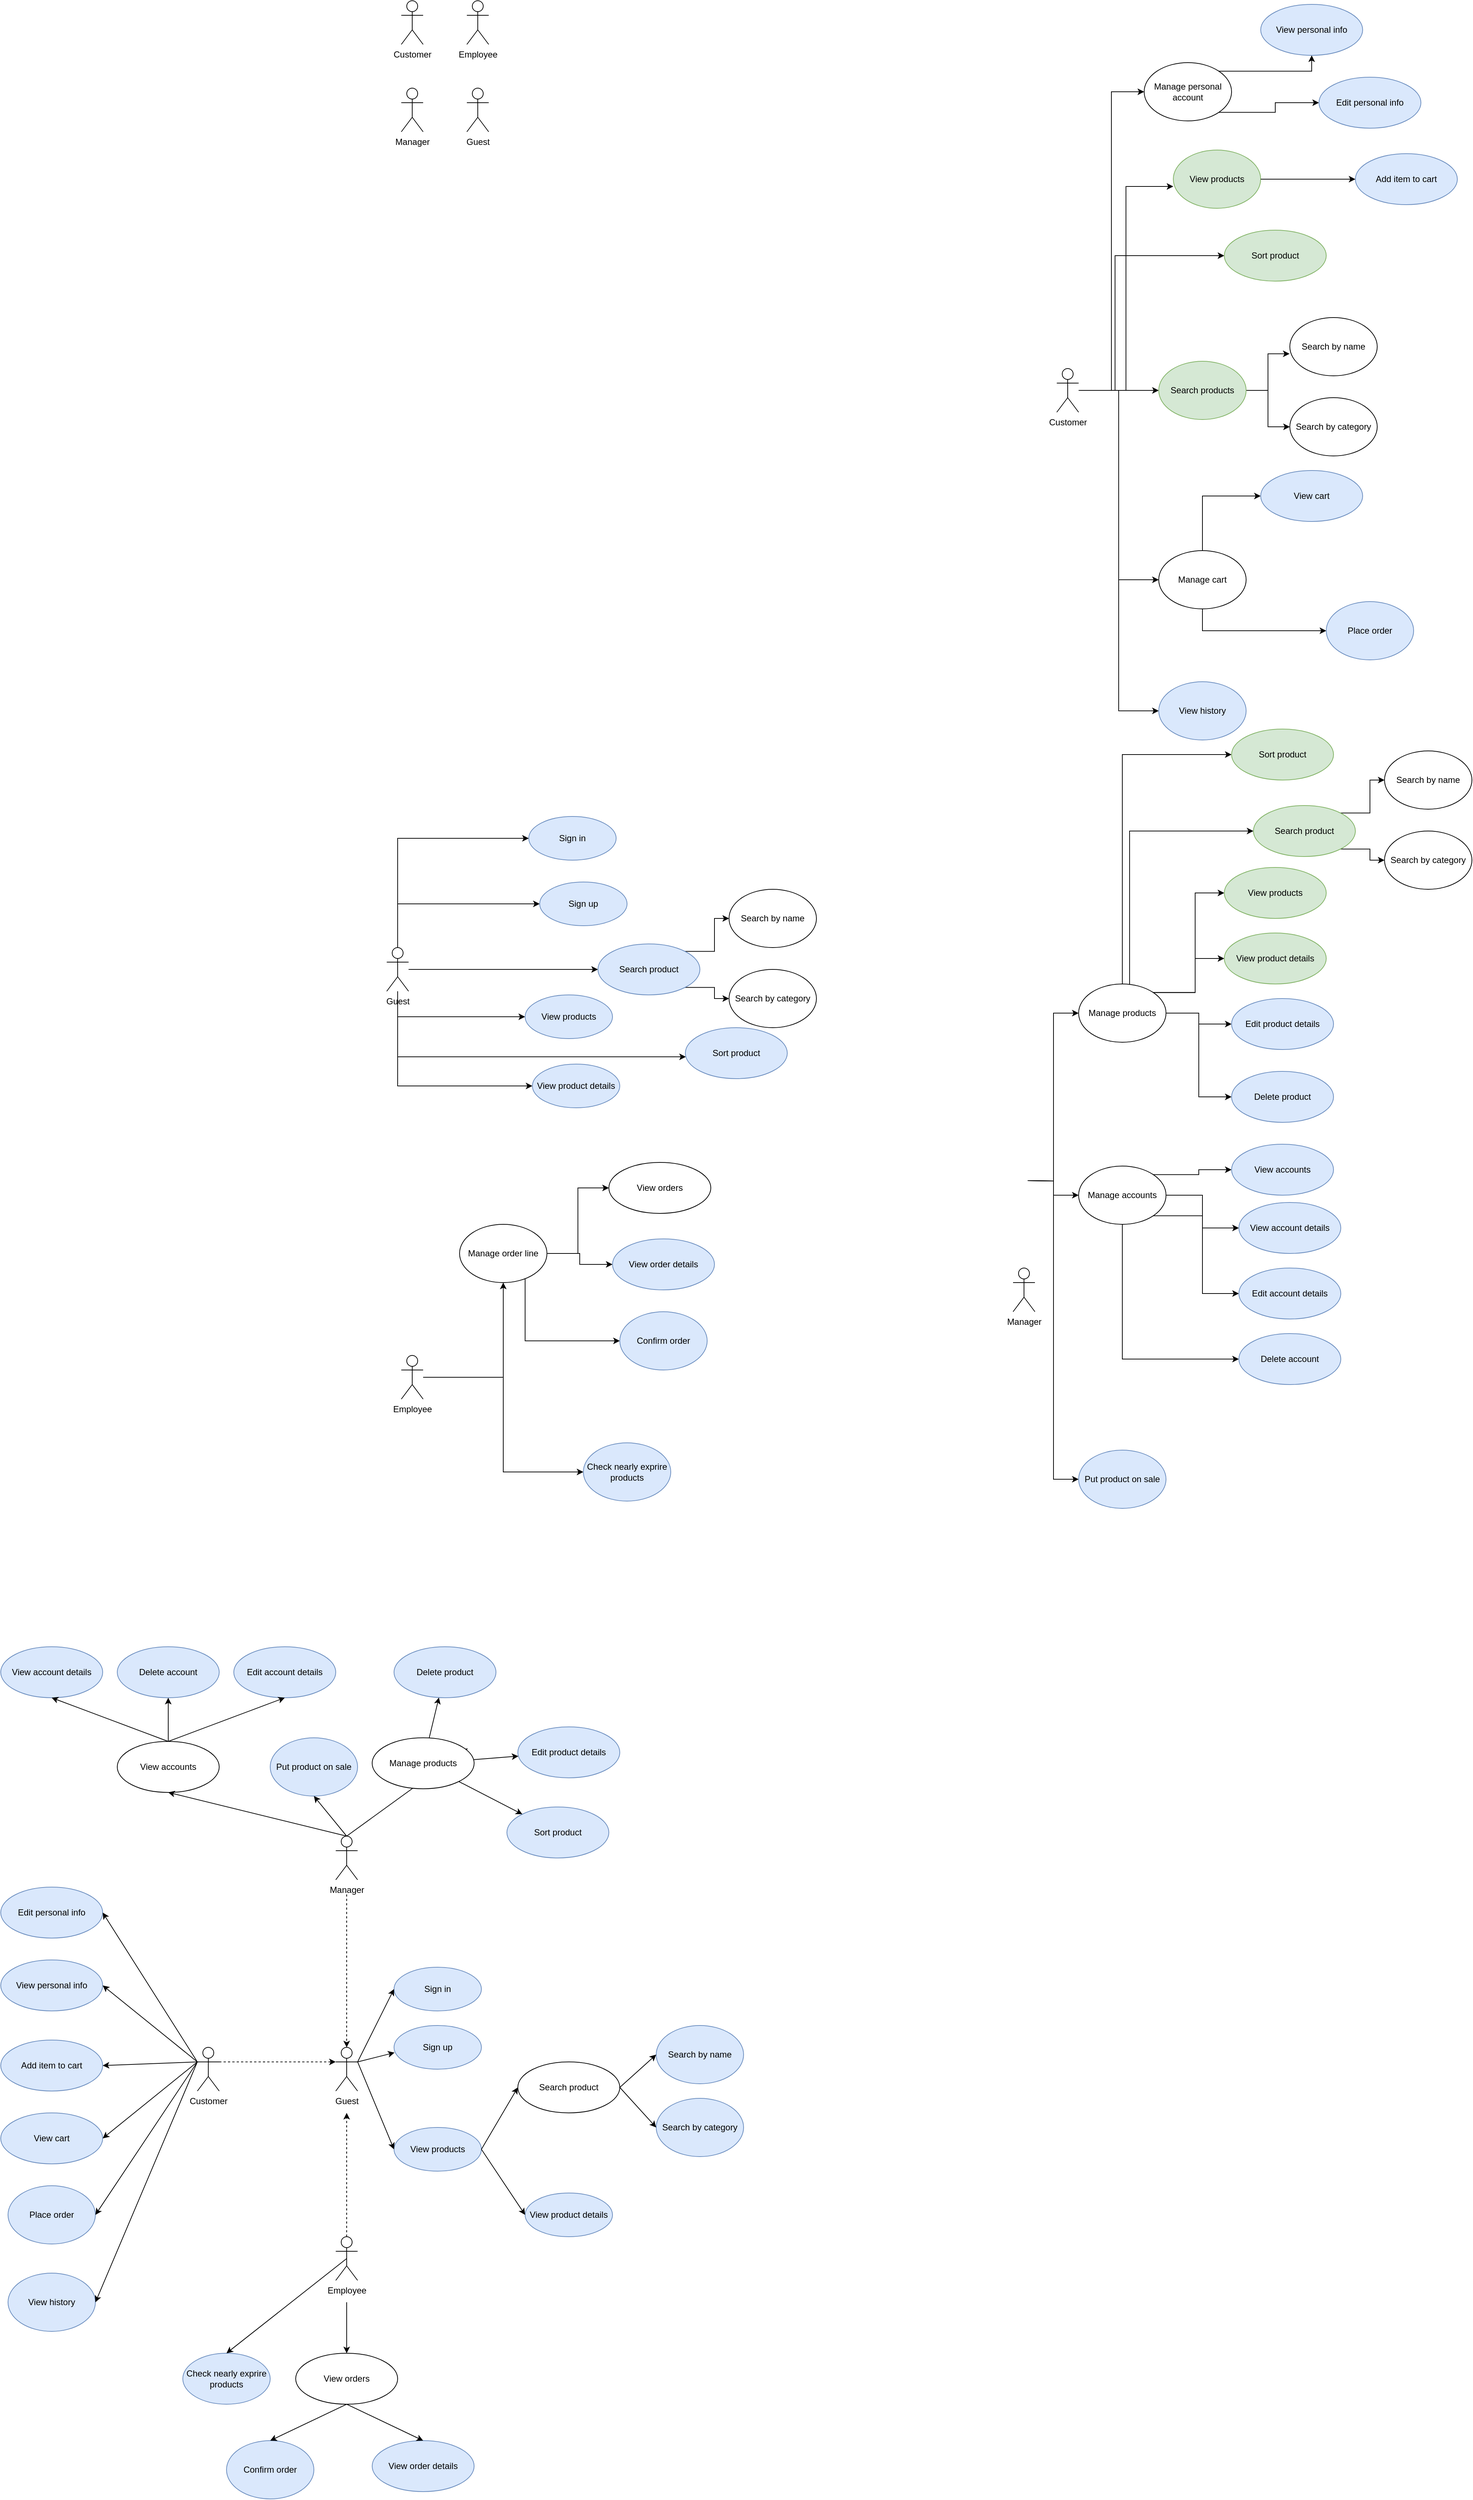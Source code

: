 <mxfile version="14.5.7" type="github">
  <diagram id="xpGsFGaNRFK6pU6DxcJn" name="Page-1">
    <mxGraphModel dx="2930" dy="1143" grid="1" gridSize="10" guides="1" tooltips="1" connect="1" arrows="1" fold="1" page="1" pageScale="1" pageWidth="850" pageHeight="1100" math="0" shadow="0">
      <root>
        <mxCell id="0" />
        <mxCell id="1" parent="0" />
        <mxCell id="mTXnw6Dvg3BRwb1QRPSY-1" value="Customer" style="shape=umlActor;verticalLabelPosition=bottom;verticalAlign=top;html=1;outlineConnect=0;" parent="1" vertex="1">
          <mxGeometry x="140" y="80" width="30" height="60" as="geometry" />
        </mxCell>
        <mxCell id="mTXnw6Dvg3BRwb1QRPSY-2" value="Employee" style="shape=umlActor;verticalLabelPosition=bottom;verticalAlign=top;html=1;outlineConnect=0;" parent="1" vertex="1">
          <mxGeometry x="230" y="80" width="30" height="60" as="geometry" />
        </mxCell>
        <mxCell id="mTXnw6Dvg3BRwb1QRPSY-41" style="edgeStyle=orthogonalEdgeStyle;rounded=0;orthogonalLoop=1;jettySize=auto;html=1;entryX=0;entryY=0.5;entryDx=0;entryDy=0;" parent="1" target="mTXnw6Dvg3BRwb1QRPSY-38" edge="1">
          <mxGeometry relative="1" as="geometry">
            <mxPoint x="1000.0" y="1700" as="sourcePoint" />
          </mxGeometry>
        </mxCell>
        <mxCell id="mTXnw6Dvg3BRwb1QRPSY-42" style="edgeStyle=orthogonalEdgeStyle;rounded=0;orthogonalLoop=1;jettySize=auto;html=1;entryX=0;entryY=0.5;entryDx=0;entryDy=0;" parent="1" target="mTXnw6Dvg3BRwb1QRPSY-39" edge="1">
          <mxGeometry relative="1" as="geometry">
            <mxPoint x="1000.0" y="1700" as="sourcePoint" />
          </mxGeometry>
        </mxCell>
        <mxCell id="mTXnw6Dvg3BRwb1QRPSY-43" style="edgeStyle=orthogonalEdgeStyle;rounded=0;orthogonalLoop=1;jettySize=auto;html=1;entryX=0;entryY=0.5;entryDx=0;entryDy=0;" parent="1" target="mTXnw6Dvg3BRwb1QRPSY-40" edge="1">
          <mxGeometry relative="1" as="geometry">
            <mxPoint x="1000.0" y="1700" as="sourcePoint" />
          </mxGeometry>
        </mxCell>
        <mxCell id="mTXnw6Dvg3BRwb1QRPSY-3" value="Manager" style="shape=umlActor;verticalLabelPosition=bottom;verticalAlign=top;html=1;outlineConnect=0;" parent="1" vertex="1">
          <mxGeometry x="980" y="1820" width="30" height="60" as="geometry" />
        </mxCell>
        <mxCell id="mTXnw6Dvg3BRwb1QRPSY-19" style="edgeStyle=orthogonalEdgeStyle;rounded=0;orthogonalLoop=1;jettySize=auto;html=1;entryX=0;entryY=0.5;entryDx=0;entryDy=0;" parent="1" source="mTXnw6Dvg3BRwb1QRPSY-5" target="mTXnw6Dvg3BRwb1QRPSY-6" edge="1">
          <mxGeometry relative="1" as="geometry" />
        </mxCell>
        <mxCell id="mTXnw6Dvg3BRwb1QRPSY-20" style="edgeStyle=orthogonalEdgeStyle;rounded=0;orthogonalLoop=1;jettySize=auto;html=1;entryX=0;entryY=0.625;entryDx=0;entryDy=0;entryPerimeter=0;" parent="1" source="mTXnw6Dvg3BRwb1QRPSY-5" target="mTXnw6Dvg3BRwb1QRPSY-7" edge="1">
          <mxGeometry relative="1" as="geometry" />
        </mxCell>
        <mxCell id="mTXnw6Dvg3BRwb1QRPSY-21" style="edgeStyle=orthogonalEdgeStyle;rounded=0;orthogonalLoop=1;jettySize=auto;html=1;entryX=0;entryY=0.5;entryDx=0;entryDy=0;" parent="1" source="mTXnw6Dvg3BRwb1QRPSY-5" target="mTXnw6Dvg3BRwb1QRPSY-8" edge="1">
          <mxGeometry relative="1" as="geometry" />
        </mxCell>
        <mxCell id="mTXnw6Dvg3BRwb1QRPSY-23" style="edgeStyle=orthogonalEdgeStyle;rounded=0;orthogonalLoop=1;jettySize=auto;html=1;entryX=0;entryY=0.5;entryDx=0;entryDy=0;" parent="1" source="mTXnw6Dvg3BRwb1QRPSY-5" target="mTXnw6Dvg3BRwb1QRPSY-18" edge="1">
          <mxGeometry relative="1" as="geometry" />
        </mxCell>
        <mxCell id="mTXnw6Dvg3BRwb1QRPSY-24" style="edgeStyle=orthogonalEdgeStyle;rounded=0;orthogonalLoop=1;jettySize=auto;html=1;entryX=0;entryY=0.5;entryDx=0;entryDy=0;" parent="1" source="mTXnw6Dvg3BRwb1QRPSY-5" target="mTXnw6Dvg3BRwb1QRPSY-16" edge="1">
          <mxGeometry relative="1" as="geometry" />
        </mxCell>
        <mxCell id="DF3n3-SqJ0F8E1Z_hl7M-28" style="edgeStyle=orthogonalEdgeStyle;rounded=0;orthogonalLoop=1;jettySize=auto;html=1;entryX=0;entryY=0.5;entryDx=0;entryDy=0;" parent="1" source="mTXnw6Dvg3BRwb1QRPSY-5" target="DF3n3-SqJ0F8E1Z_hl7M-27" edge="1">
          <mxGeometry relative="1" as="geometry">
            <Array as="points">
              <mxPoint x="1120" y="615" />
              <mxPoint x="1120" y="430" />
            </Array>
          </mxGeometry>
        </mxCell>
        <mxCell id="mTXnw6Dvg3BRwb1QRPSY-5" value="Customer" style="shape=umlActor;verticalLabelPosition=bottom;verticalAlign=top;html=1;outlineConnect=0;" parent="1" vertex="1">
          <mxGeometry x="1040" y="585" width="30" height="60" as="geometry" />
        </mxCell>
        <mxCell id="DF3n3-SqJ0F8E1Z_hl7M-21" style="edgeStyle=orthogonalEdgeStyle;rounded=0;orthogonalLoop=1;jettySize=auto;html=1;exitX=1;exitY=0;exitDx=0;exitDy=0;" parent="1" source="mTXnw6Dvg3BRwb1QRPSY-6" target="DF3n3-SqJ0F8E1Z_hl7M-19" edge="1">
          <mxGeometry relative="1" as="geometry" />
        </mxCell>
        <mxCell id="DF3n3-SqJ0F8E1Z_hl7M-22" style="edgeStyle=orthogonalEdgeStyle;rounded=0;orthogonalLoop=1;jettySize=auto;html=1;exitX=1;exitY=1;exitDx=0;exitDy=0;" parent="1" source="mTXnw6Dvg3BRwb1QRPSY-6" target="DF3n3-SqJ0F8E1Z_hl7M-20" edge="1">
          <mxGeometry relative="1" as="geometry" />
        </mxCell>
        <mxCell id="mTXnw6Dvg3BRwb1QRPSY-6" value="Manage personal account" style="ellipse;whiteSpace=wrap;html=1;" parent="1" vertex="1">
          <mxGeometry x="1160" y="165" width="120" height="80" as="geometry" />
        </mxCell>
        <mxCell id="mTXnw6Dvg3BRwb1QRPSY-7" value="View products" style="ellipse;whiteSpace=wrap;html=1;fillColor=#d5e8d4;strokeColor=#82b366;" parent="1" vertex="1">
          <mxGeometry x="1200" y="285" width="120" height="80" as="geometry" />
        </mxCell>
        <mxCell id="mTXnw6Dvg3BRwb1QRPSY-13" style="edgeStyle=orthogonalEdgeStyle;rounded=0;orthogonalLoop=1;jettySize=auto;html=1;entryX=-0.003;entryY=0.622;entryDx=0;entryDy=0;entryPerimeter=0;" parent="1" source="mTXnw6Dvg3BRwb1QRPSY-8" target="mTXnw6Dvg3BRwb1QRPSY-9" edge="1">
          <mxGeometry relative="1" as="geometry" />
        </mxCell>
        <mxCell id="mTXnw6Dvg3BRwb1QRPSY-14" style="edgeStyle=orthogonalEdgeStyle;rounded=0;orthogonalLoop=1;jettySize=auto;html=1;" parent="1" source="mTXnw6Dvg3BRwb1QRPSY-8" target="mTXnw6Dvg3BRwb1QRPSY-11" edge="1">
          <mxGeometry relative="1" as="geometry" />
        </mxCell>
        <mxCell id="mTXnw6Dvg3BRwb1QRPSY-8" value="Search products" style="ellipse;whiteSpace=wrap;html=1;fillColor=#d5e8d4;strokeColor=#82b366;" parent="1" vertex="1">
          <mxGeometry x="1180" y="575" width="120" height="80" as="geometry" />
        </mxCell>
        <mxCell id="mTXnw6Dvg3BRwb1QRPSY-9" value="Search by name" style="ellipse;whiteSpace=wrap;html=1;" parent="1" vertex="1">
          <mxGeometry x="1360" y="515" width="120" height="80" as="geometry" />
        </mxCell>
        <mxCell id="mTXnw6Dvg3BRwb1QRPSY-11" value="Search by category" style="ellipse;whiteSpace=wrap;html=1;" parent="1" vertex="1">
          <mxGeometry x="1360" y="625" width="120" height="80" as="geometry" />
        </mxCell>
        <mxCell id="mTXnw6Dvg3BRwb1QRPSY-15" value="Place order" style="ellipse;whiteSpace=wrap;html=1;fillColor=#dae8fc;strokeColor=#6c8ebf;" parent="1" vertex="1">
          <mxGeometry x="1410" y="905" width="120" height="80" as="geometry" />
        </mxCell>
        <mxCell id="mTXnw6Dvg3BRwb1QRPSY-17" style="edgeStyle=orthogonalEdgeStyle;rounded=0;orthogonalLoop=1;jettySize=auto;html=1;" parent="1" source="mTXnw6Dvg3BRwb1QRPSY-16" target="mTXnw6Dvg3BRwb1QRPSY-15" edge="1">
          <mxGeometry relative="1" as="geometry">
            <Array as="points">
              <mxPoint x="1240" y="945" />
            </Array>
          </mxGeometry>
        </mxCell>
        <mxCell id="DF3n3-SqJ0F8E1Z_hl7M-24" style="edgeStyle=orthogonalEdgeStyle;rounded=0;orthogonalLoop=1;jettySize=auto;html=1;" parent="1" source="mTXnw6Dvg3BRwb1QRPSY-16" target="DF3n3-SqJ0F8E1Z_hl7M-23" edge="1">
          <mxGeometry relative="1" as="geometry">
            <Array as="points">
              <mxPoint x="1240" y="760" />
            </Array>
          </mxGeometry>
        </mxCell>
        <mxCell id="mTXnw6Dvg3BRwb1QRPSY-16" value="Manage cart" style="ellipse;whiteSpace=wrap;html=1;" parent="1" vertex="1">
          <mxGeometry x="1180" y="835" width="120" height="80" as="geometry" />
        </mxCell>
        <mxCell id="mTXnw6Dvg3BRwb1QRPSY-18" value="View history" style="ellipse;whiteSpace=wrap;html=1;fillColor=#dae8fc;strokeColor=#6c8ebf;" parent="1" vertex="1">
          <mxGeometry x="1180" y="1015" width="120" height="80" as="geometry" />
        </mxCell>
        <mxCell id="mTXnw6Dvg3BRwb1QRPSY-34" style="edgeStyle=orthogonalEdgeStyle;rounded=0;orthogonalLoop=1;jettySize=auto;html=1;" parent="1" source="mTXnw6Dvg3BRwb1QRPSY-27" target="mTXnw6Dvg3BRwb1QRPSY-29" edge="1">
          <mxGeometry relative="1" as="geometry" />
        </mxCell>
        <mxCell id="mTXnw6Dvg3BRwb1QRPSY-35" style="edgeStyle=orthogonalEdgeStyle;rounded=0;orthogonalLoop=1;jettySize=auto;html=1;entryX=0;entryY=0.5;entryDx=0;entryDy=0;" parent="1" source="mTXnw6Dvg3BRwb1QRPSY-27" target="mTXnw6Dvg3BRwb1QRPSY-32" edge="1">
          <mxGeometry relative="1" as="geometry" />
        </mxCell>
        <mxCell id="mTXnw6Dvg3BRwb1QRPSY-27" value="Employee" style="shape=umlActor;verticalLabelPosition=bottom;verticalAlign=top;html=1;outlineConnect=0;" parent="1" vertex="1">
          <mxGeometry x="140" y="1940" width="30" height="60" as="geometry" />
        </mxCell>
        <mxCell id="mTXnw6Dvg3BRwb1QRPSY-31" value="" style="edgeStyle=orthogonalEdgeStyle;rounded=0;orthogonalLoop=1;jettySize=auto;html=1;" parent="1" source="mTXnw6Dvg3BRwb1QRPSY-29" target="mTXnw6Dvg3BRwb1QRPSY-30" edge="1">
          <mxGeometry relative="1" as="geometry">
            <Array as="points">
              <mxPoint x="310" y="1920" />
            </Array>
          </mxGeometry>
        </mxCell>
        <mxCell id="DF3n3-SqJ0F8E1Z_hl7M-31" style="edgeStyle=orthogonalEdgeStyle;rounded=0;orthogonalLoop=1;jettySize=auto;html=1;" parent="1" source="mTXnw6Dvg3BRwb1QRPSY-29" target="DF3n3-SqJ0F8E1Z_hl7M-30" edge="1">
          <mxGeometry relative="1" as="geometry" />
        </mxCell>
        <mxCell id="DF3n3-SqJ0F8E1Z_hl7M-32" style="edgeStyle=orthogonalEdgeStyle;rounded=0;orthogonalLoop=1;jettySize=auto;html=1;entryX=0;entryY=0.5;entryDx=0;entryDy=0;" parent="1" source="mTXnw6Dvg3BRwb1QRPSY-29" target="DF3n3-SqJ0F8E1Z_hl7M-29" edge="1">
          <mxGeometry relative="1" as="geometry" />
        </mxCell>
        <mxCell id="mTXnw6Dvg3BRwb1QRPSY-29" value="Manage order line" style="ellipse;whiteSpace=wrap;html=1;" parent="1" vertex="1">
          <mxGeometry x="220" y="1760" width="120" height="80" as="geometry" />
        </mxCell>
        <mxCell id="mTXnw6Dvg3BRwb1QRPSY-30" value="Confirm order" style="ellipse;whiteSpace=wrap;html=1;fillColor=#dae8fc;strokeColor=#6c8ebf;" parent="1" vertex="1">
          <mxGeometry x="440" y="1880" width="120" height="80" as="geometry" />
        </mxCell>
        <mxCell id="mTXnw6Dvg3BRwb1QRPSY-32" value="Check nearly exprire products" style="ellipse;whiteSpace=wrap;html=1;fillColor=#dae8fc;strokeColor=#6c8ebf;" parent="1" vertex="1">
          <mxGeometry x="390" y="2060" width="120" height="80" as="geometry" />
        </mxCell>
        <mxCell id="mTXnw6Dvg3BRwb1QRPSY-36" value="Manager" style="shape=umlActor;verticalLabelPosition=bottom;verticalAlign=top;html=1;outlineConnect=0;" parent="1" vertex="1">
          <mxGeometry x="140" y="200" width="30" height="60" as="geometry" />
        </mxCell>
        <mxCell id="DF3n3-SqJ0F8E1Z_hl7M-37" style="edgeStyle=orthogonalEdgeStyle;rounded=0;orthogonalLoop=1;jettySize=auto;html=1;exitX=1;exitY=0;exitDx=0;exitDy=0;entryX=0;entryY=0.5;entryDx=0;entryDy=0;" parent="1" source="mTXnw6Dvg3BRwb1QRPSY-38" target="DF3n3-SqJ0F8E1Z_hl7M-33" edge="1">
          <mxGeometry relative="1" as="geometry" />
        </mxCell>
        <mxCell id="DF3n3-SqJ0F8E1Z_hl7M-38" style="edgeStyle=orthogonalEdgeStyle;rounded=0;orthogonalLoop=1;jettySize=auto;html=1;exitX=1;exitY=0;exitDx=0;exitDy=0;entryX=0;entryY=0.5;entryDx=0;entryDy=0;" parent="1" source="mTXnw6Dvg3BRwb1QRPSY-38" target="DF3n3-SqJ0F8E1Z_hl7M-34" edge="1">
          <mxGeometry relative="1" as="geometry" />
        </mxCell>
        <mxCell id="DF3n3-SqJ0F8E1Z_hl7M-39" style="edgeStyle=orthogonalEdgeStyle;rounded=0;orthogonalLoop=1;jettySize=auto;html=1;exitX=1;exitY=0.5;exitDx=0;exitDy=0;" parent="1" source="mTXnw6Dvg3BRwb1QRPSY-38" target="DF3n3-SqJ0F8E1Z_hl7M-35" edge="1">
          <mxGeometry relative="1" as="geometry" />
        </mxCell>
        <mxCell id="DF3n3-SqJ0F8E1Z_hl7M-40" style="edgeStyle=orthogonalEdgeStyle;rounded=0;orthogonalLoop=1;jettySize=auto;html=1;entryX=0;entryY=0.5;entryDx=0;entryDy=0;" parent="1" source="mTXnw6Dvg3BRwb1QRPSY-38" target="DF3n3-SqJ0F8E1Z_hl7M-36" edge="1">
          <mxGeometry relative="1" as="geometry" />
        </mxCell>
        <mxCell id="DF3n3-SqJ0F8E1Z_hl7M-55" style="edgeStyle=orthogonalEdgeStyle;rounded=0;orthogonalLoop=1;jettySize=auto;html=1;exitX=0.5;exitY=0;exitDx=0;exitDy=0;entryX=0;entryY=0.5;entryDx=0;entryDy=0;" parent="1" source="mTXnw6Dvg3BRwb1QRPSY-38" target="DF3n3-SqJ0F8E1Z_hl7M-52" edge="1">
          <mxGeometry relative="1" as="geometry" />
        </mxCell>
        <mxCell id="DF3n3-SqJ0F8E1Z_hl7M-56" style="edgeStyle=orthogonalEdgeStyle;rounded=0;orthogonalLoop=1;jettySize=auto;html=1;entryX=0;entryY=0.5;entryDx=0;entryDy=0;" parent="1" source="mTXnw6Dvg3BRwb1QRPSY-38" target="DF3n3-SqJ0F8E1Z_hl7M-51" edge="1">
          <mxGeometry relative="1" as="geometry">
            <Array as="points">
              <mxPoint x="1140" y="1220" />
            </Array>
          </mxGeometry>
        </mxCell>
        <mxCell id="mTXnw6Dvg3BRwb1QRPSY-38" value="Manage products" style="ellipse;whiteSpace=wrap;html=1;" parent="1" vertex="1">
          <mxGeometry x="1070" y="1430" width="120" height="80" as="geometry" />
        </mxCell>
        <mxCell id="DF3n3-SqJ0F8E1Z_hl7M-45" style="edgeStyle=orthogonalEdgeStyle;rounded=0;orthogonalLoop=1;jettySize=auto;html=1;exitX=1;exitY=0;exitDx=0;exitDy=0;entryX=0;entryY=0.5;entryDx=0;entryDy=0;" parent="1" source="mTXnw6Dvg3BRwb1QRPSY-39" target="DF3n3-SqJ0F8E1Z_hl7M-41" edge="1">
          <mxGeometry relative="1" as="geometry" />
        </mxCell>
        <mxCell id="DF3n3-SqJ0F8E1Z_hl7M-46" style="edgeStyle=orthogonalEdgeStyle;rounded=0;orthogonalLoop=1;jettySize=auto;html=1;exitX=1;exitY=0.5;exitDx=0;exitDy=0;" parent="1" source="mTXnw6Dvg3BRwb1QRPSY-39" target="DF3n3-SqJ0F8E1Z_hl7M-42" edge="1">
          <mxGeometry relative="1" as="geometry" />
        </mxCell>
        <mxCell id="DF3n3-SqJ0F8E1Z_hl7M-47" style="edgeStyle=orthogonalEdgeStyle;rounded=0;orthogonalLoop=1;jettySize=auto;html=1;exitX=1;exitY=1;exitDx=0;exitDy=0;entryX=0;entryY=0.5;entryDx=0;entryDy=0;" parent="1" source="mTXnw6Dvg3BRwb1QRPSY-39" target="DF3n3-SqJ0F8E1Z_hl7M-43" edge="1">
          <mxGeometry relative="1" as="geometry" />
        </mxCell>
        <mxCell id="DF3n3-SqJ0F8E1Z_hl7M-48" style="edgeStyle=orthogonalEdgeStyle;rounded=0;orthogonalLoop=1;jettySize=auto;html=1;exitX=0.5;exitY=1;exitDx=0;exitDy=0;entryX=0;entryY=0.5;entryDx=0;entryDy=0;" parent="1" source="mTXnw6Dvg3BRwb1QRPSY-39" target="DF3n3-SqJ0F8E1Z_hl7M-44" edge="1">
          <mxGeometry relative="1" as="geometry" />
        </mxCell>
        <mxCell id="mTXnw6Dvg3BRwb1QRPSY-39" value="Manage accounts" style="ellipse;whiteSpace=wrap;html=1;" parent="1" vertex="1">
          <mxGeometry x="1070" y="1680" width="120" height="80" as="geometry" />
        </mxCell>
        <mxCell id="mTXnw6Dvg3BRwb1QRPSY-40" value="Put product on sale" style="ellipse;whiteSpace=wrap;html=1;fillColor=#dae8fc;strokeColor=#6c8ebf;" parent="1" vertex="1">
          <mxGeometry x="1070" y="2070" width="120" height="80" as="geometry" />
        </mxCell>
        <mxCell id="DF3n3-SqJ0F8E1Z_hl7M-1" value="Sign in" style="ellipse;whiteSpace=wrap;html=1;fillColor=#dae8fc;strokeColor=#6c8ebf;" parent="1" vertex="1">
          <mxGeometry x="315" y="1200" width="120" height="60" as="geometry" />
        </mxCell>
        <mxCell id="DF3n3-SqJ0F8E1Z_hl7M-2" value="Guest" style="shape=umlActor;verticalLabelPosition=bottom;verticalAlign=top;html=1;" parent="1" vertex="1">
          <mxGeometry x="230" y="200" width="30" height="60" as="geometry" />
        </mxCell>
        <mxCell id="DF3n3-SqJ0F8E1Z_hl7M-9" style="edgeStyle=orthogonalEdgeStyle;rounded=0;orthogonalLoop=1;jettySize=auto;html=1;entryX=0;entryY=0.5;entryDx=0;entryDy=0;" parent="1" source="DF3n3-SqJ0F8E1Z_hl7M-3" target="DF3n3-SqJ0F8E1Z_hl7M-1" edge="1">
          <mxGeometry relative="1" as="geometry">
            <Array as="points">
              <mxPoint x="135" y="1230" />
            </Array>
          </mxGeometry>
        </mxCell>
        <mxCell id="DF3n3-SqJ0F8E1Z_hl7M-10" style="edgeStyle=orthogonalEdgeStyle;rounded=0;orthogonalLoop=1;jettySize=auto;html=1;entryX=0;entryY=0.5;entryDx=0;entryDy=0;" parent="1" source="DF3n3-SqJ0F8E1Z_hl7M-3" target="DF3n3-SqJ0F8E1Z_hl7M-4" edge="1">
          <mxGeometry relative="1" as="geometry">
            <Array as="points">
              <mxPoint x="135" y="1320" />
            </Array>
          </mxGeometry>
        </mxCell>
        <mxCell id="DF3n3-SqJ0F8E1Z_hl7M-11" style="edgeStyle=orthogonalEdgeStyle;rounded=0;orthogonalLoop=1;jettySize=auto;html=1;" parent="1" source="DF3n3-SqJ0F8E1Z_hl7M-3" target="DF3n3-SqJ0F8E1Z_hl7M-5" edge="1">
          <mxGeometry relative="1" as="geometry">
            <Array as="points">
              <mxPoint x="135" y="1475" />
            </Array>
          </mxGeometry>
        </mxCell>
        <mxCell id="DF3n3-SqJ0F8E1Z_hl7M-12" style="edgeStyle=orthogonalEdgeStyle;rounded=0;orthogonalLoop=1;jettySize=auto;html=1;entryX=0;entryY=0.5;entryDx=0;entryDy=0;" parent="1" source="DF3n3-SqJ0F8E1Z_hl7M-3" target="DF3n3-SqJ0F8E1Z_hl7M-6" edge="1">
          <mxGeometry relative="1" as="geometry">
            <Array as="points">
              <mxPoint x="135" y="1570" />
            </Array>
          </mxGeometry>
        </mxCell>
        <mxCell id="DF3n3-SqJ0F8E1Z_hl7M-13" style="edgeStyle=orthogonalEdgeStyle;rounded=0;orthogonalLoop=1;jettySize=auto;html=1;entryX=0;entryY=0.5;entryDx=0;entryDy=0;" parent="1" source="DF3n3-SqJ0F8E1Z_hl7M-3" target="DF3n3-SqJ0F8E1Z_hl7M-7" edge="1">
          <mxGeometry relative="1" as="geometry" />
        </mxCell>
        <mxCell id="DF3n3-SqJ0F8E1Z_hl7M-14" style="edgeStyle=orthogonalEdgeStyle;rounded=0;orthogonalLoop=1;jettySize=auto;html=1;" parent="1" source="DF3n3-SqJ0F8E1Z_hl7M-3" target="DF3n3-SqJ0F8E1Z_hl7M-8" edge="1">
          <mxGeometry relative="1" as="geometry">
            <Array as="points">
              <mxPoint x="135" y="1530" />
              <mxPoint x="560" y="1530" />
            </Array>
          </mxGeometry>
        </mxCell>
        <mxCell id="DF3n3-SqJ0F8E1Z_hl7M-3" value="Guest" style="shape=umlActor;verticalLabelPosition=bottom;verticalAlign=top;html=1;" parent="1" vertex="1">
          <mxGeometry x="120" y="1380" width="30" height="60" as="geometry" />
        </mxCell>
        <mxCell id="DF3n3-SqJ0F8E1Z_hl7M-4" value="Sign up" style="ellipse;whiteSpace=wrap;html=1;fillColor=#dae8fc;strokeColor=#6c8ebf;" parent="1" vertex="1">
          <mxGeometry x="330" y="1290" width="120" height="60" as="geometry" />
        </mxCell>
        <mxCell id="DF3n3-SqJ0F8E1Z_hl7M-5" value="View products" style="ellipse;whiteSpace=wrap;html=1;fillColor=#dae8fc;strokeColor=#6c8ebf;" parent="1" vertex="1">
          <mxGeometry x="310" y="1445" width="120" height="60" as="geometry" />
        </mxCell>
        <mxCell id="DF3n3-SqJ0F8E1Z_hl7M-6" value="View product details" style="ellipse;whiteSpace=wrap;html=1;fillColor=#dae8fc;strokeColor=#6c8ebf;" parent="1" vertex="1">
          <mxGeometry x="320" y="1540" width="120" height="60" as="geometry" />
        </mxCell>
        <mxCell id="DF3n3-SqJ0F8E1Z_hl7M-17" style="edgeStyle=orthogonalEdgeStyle;rounded=0;orthogonalLoop=1;jettySize=auto;html=1;exitX=1;exitY=0;exitDx=0;exitDy=0;entryX=0;entryY=0.5;entryDx=0;entryDy=0;" parent="1" source="DF3n3-SqJ0F8E1Z_hl7M-7" target="DF3n3-SqJ0F8E1Z_hl7M-15" edge="1">
          <mxGeometry relative="1" as="geometry" />
        </mxCell>
        <mxCell id="DF3n3-SqJ0F8E1Z_hl7M-18" style="edgeStyle=orthogonalEdgeStyle;rounded=0;orthogonalLoop=1;jettySize=auto;html=1;exitX=1;exitY=1;exitDx=0;exitDy=0;entryX=0;entryY=0.5;entryDx=0;entryDy=0;" parent="1" source="DF3n3-SqJ0F8E1Z_hl7M-7" target="DF3n3-SqJ0F8E1Z_hl7M-16" edge="1">
          <mxGeometry relative="1" as="geometry" />
        </mxCell>
        <mxCell id="DF3n3-SqJ0F8E1Z_hl7M-7" value="Search product" style="ellipse;whiteSpace=wrap;html=1;fillColor=#dae8fc;strokeColor=#6c8ebf;" parent="1" vertex="1">
          <mxGeometry x="410" y="1375" width="140" height="70" as="geometry" />
        </mxCell>
        <mxCell id="DF3n3-SqJ0F8E1Z_hl7M-8" value="Sort product" style="ellipse;whiteSpace=wrap;html=1;fillColor=#dae8fc;strokeColor=#6c8ebf;" parent="1" vertex="1">
          <mxGeometry x="530" y="1490" width="140" height="70" as="geometry" />
        </mxCell>
        <mxCell id="DF3n3-SqJ0F8E1Z_hl7M-15" value="Search by name" style="ellipse;whiteSpace=wrap;html=1;" parent="1" vertex="1">
          <mxGeometry x="590" y="1300" width="120" height="80" as="geometry" />
        </mxCell>
        <mxCell id="DF3n3-SqJ0F8E1Z_hl7M-16" value="Search by category" style="ellipse;whiteSpace=wrap;html=1;" parent="1" vertex="1">
          <mxGeometry x="590" y="1410" width="120" height="80" as="geometry" />
        </mxCell>
        <mxCell id="DF3n3-SqJ0F8E1Z_hl7M-19" value="View personal info" style="ellipse;whiteSpace=wrap;html=1;fillColor=#dae8fc;strokeColor=#6c8ebf;" parent="1" vertex="1">
          <mxGeometry x="1320" y="85" width="140" height="70" as="geometry" />
        </mxCell>
        <mxCell id="DF3n3-SqJ0F8E1Z_hl7M-20" value="Edit personal info" style="ellipse;whiteSpace=wrap;html=1;fillColor=#dae8fc;strokeColor=#6c8ebf;" parent="1" vertex="1">
          <mxGeometry x="1400" y="185" width="140" height="70" as="geometry" />
        </mxCell>
        <mxCell id="DF3n3-SqJ0F8E1Z_hl7M-23" value="View cart" style="ellipse;whiteSpace=wrap;html=1;fillColor=#dae8fc;strokeColor=#6c8ebf;" parent="1" vertex="1">
          <mxGeometry x="1320" y="725" width="140" height="70" as="geometry" />
        </mxCell>
        <mxCell id="DF3n3-SqJ0F8E1Z_hl7M-25" value="Add item to cart" style="ellipse;whiteSpace=wrap;html=1;fillColor=#dae8fc;strokeColor=#6c8ebf;" parent="1" vertex="1">
          <mxGeometry x="1450" y="290" width="140" height="70" as="geometry" />
        </mxCell>
        <mxCell id="DF3n3-SqJ0F8E1Z_hl7M-27" value="Sort product" style="ellipse;whiteSpace=wrap;html=1;fillColor=#d5e8d4;strokeColor=#82b366;" parent="1" vertex="1">
          <mxGeometry x="1270" y="395" width="140" height="70" as="geometry" />
        </mxCell>
        <mxCell id="DF3n3-SqJ0F8E1Z_hl7M-29" value="View orders" style="ellipse;whiteSpace=wrap;html=1;" parent="1" vertex="1">
          <mxGeometry x="425" y="1675" width="140" height="70" as="geometry" />
        </mxCell>
        <mxCell id="DF3n3-SqJ0F8E1Z_hl7M-30" value="View order details" style="ellipse;whiteSpace=wrap;html=1;fillColor=#dae8fc;strokeColor=#6c8ebf;" parent="1" vertex="1">
          <mxGeometry x="430" y="1780" width="140" height="70" as="geometry" />
        </mxCell>
        <mxCell id="DF3n3-SqJ0F8E1Z_hl7M-33" value="View products" style="ellipse;whiteSpace=wrap;html=1;fillColor=#d5e8d4;strokeColor=#82b366;" parent="1" vertex="1">
          <mxGeometry x="1270" y="1270" width="140" height="70" as="geometry" />
        </mxCell>
        <mxCell id="DF3n3-SqJ0F8E1Z_hl7M-34" value="View product details" style="ellipse;whiteSpace=wrap;html=1;fillColor=#d5e8d4;strokeColor=#82b366;" parent="1" vertex="1">
          <mxGeometry x="1270" y="1360" width="140" height="70" as="geometry" />
        </mxCell>
        <mxCell id="DF3n3-SqJ0F8E1Z_hl7M-35" value="Edit product details" style="ellipse;whiteSpace=wrap;html=1;fillColor=#dae8fc;strokeColor=#6c8ebf;" parent="1" vertex="1">
          <mxGeometry x="1280" y="1450" width="140" height="70" as="geometry" />
        </mxCell>
        <mxCell id="DF3n3-SqJ0F8E1Z_hl7M-36" value="Delete product" style="ellipse;whiteSpace=wrap;html=1;fillColor=#dae8fc;strokeColor=#6c8ebf;" parent="1" vertex="1">
          <mxGeometry x="1280" y="1550" width="140" height="70" as="geometry" />
        </mxCell>
        <mxCell id="DF3n3-SqJ0F8E1Z_hl7M-41" value="View accounts" style="ellipse;whiteSpace=wrap;html=1;fillColor=#dae8fc;strokeColor=#6c8ebf;" parent="1" vertex="1">
          <mxGeometry x="1280" y="1650" width="140" height="70" as="geometry" />
        </mxCell>
        <mxCell id="DF3n3-SqJ0F8E1Z_hl7M-42" value="View account details" style="ellipse;whiteSpace=wrap;html=1;fillColor=#dae8fc;strokeColor=#6c8ebf;" parent="1" vertex="1">
          <mxGeometry x="1290" y="1730" width="140" height="70" as="geometry" />
        </mxCell>
        <mxCell id="DF3n3-SqJ0F8E1Z_hl7M-43" value="Edit account details" style="ellipse;whiteSpace=wrap;html=1;fillColor=#dae8fc;strokeColor=#6c8ebf;" parent="1" vertex="1">
          <mxGeometry x="1290" y="1820" width="140" height="70" as="geometry" />
        </mxCell>
        <mxCell id="DF3n3-SqJ0F8E1Z_hl7M-44" value="Delete account" style="ellipse;whiteSpace=wrap;html=1;fillColor=#dae8fc;strokeColor=#6c8ebf;" parent="1" vertex="1">
          <mxGeometry x="1290" y="1910" width="140" height="70" as="geometry" />
        </mxCell>
        <mxCell id="DF3n3-SqJ0F8E1Z_hl7M-49" style="edgeStyle=orthogonalEdgeStyle;rounded=0;orthogonalLoop=1;jettySize=auto;html=1;exitX=1;exitY=0;exitDx=0;exitDy=0;entryX=0;entryY=0.5;entryDx=0;entryDy=0;" parent="1" source="DF3n3-SqJ0F8E1Z_hl7M-51" target="DF3n3-SqJ0F8E1Z_hl7M-53" edge="1">
          <mxGeometry relative="1" as="geometry" />
        </mxCell>
        <mxCell id="DF3n3-SqJ0F8E1Z_hl7M-50" style="edgeStyle=orthogonalEdgeStyle;rounded=0;orthogonalLoop=1;jettySize=auto;html=1;exitX=1;exitY=1;exitDx=0;exitDy=0;entryX=0;entryY=0.5;entryDx=0;entryDy=0;" parent="1" source="DF3n3-SqJ0F8E1Z_hl7M-51" target="DF3n3-SqJ0F8E1Z_hl7M-54" edge="1">
          <mxGeometry relative="1" as="geometry" />
        </mxCell>
        <mxCell id="DF3n3-SqJ0F8E1Z_hl7M-51" value="Search product" style="ellipse;whiteSpace=wrap;html=1;fillColor=#d5e8d4;strokeColor=#82b366;" parent="1" vertex="1">
          <mxGeometry x="1310" y="1185" width="140" height="70" as="geometry" />
        </mxCell>
        <mxCell id="DF3n3-SqJ0F8E1Z_hl7M-52" value="Sort product" style="ellipse;whiteSpace=wrap;html=1;fillColor=#d5e8d4;strokeColor=#82b366;" parent="1" vertex="1">
          <mxGeometry x="1280" y="1080" width="140" height="70" as="geometry" />
        </mxCell>
        <mxCell id="DF3n3-SqJ0F8E1Z_hl7M-53" value="Search by name" style="ellipse;whiteSpace=wrap;html=1;" parent="1" vertex="1">
          <mxGeometry x="1490" y="1110" width="120" height="80" as="geometry" />
        </mxCell>
        <mxCell id="DF3n3-SqJ0F8E1Z_hl7M-54" value="Search by category" style="ellipse;whiteSpace=wrap;html=1;" parent="1" vertex="1">
          <mxGeometry x="1490" y="1220" width="120" height="80" as="geometry" />
        </mxCell>
        <mxCell id="A2iYsX32TtCVzB9Ci7tt-1" value="" style="endArrow=classic;html=1;entryX=0;entryY=0.5;entryDx=0;entryDy=0;exitX=1;exitY=0.5;exitDx=0;exitDy=0;" parent="1" source="mTXnw6Dvg3BRwb1QRPSY-7" target="DF3n3-SqJ0F8E1Z_hl7M-25" edge="1">
          <mxGeometry width="50" height="50" relative="1" as="geometry">
            <mxPoint x="1010" y="780" as="sourcePoint" />
            <mxPoint x="1060" y="730" as="targetPoint" />
          </mxGeometry>
        </mxCell>
        <mxCell id="2JnKNKair-FOoR0NGAX1-1" value="Sign in" style="ellipse;whiteSpace=wrap;html=1;fillColor=#dae8fc;strokeColor=#6c8ebf;" parent="1" vertex="1">
          <mxGeometry x="130" y="2780" width="120" height="60" as="geometry" />
        </mxCell>
        <mxCell id="2JnKNKair-FOoR0NGAX1-2" value="Guest" style="shape=umlActor;verticalLabelPosition=bottom;verticalAlign=top;html=1;align=center;" parent="1" vertex="1">
          <mxGeometry x="50" y="2890" width="30" height="60" as="geometry" />
        </mxCell>
        <mxCell id="2JnKNKair-FOoR0NGAX1-3" value="Sign up" style="ellipse;whiteSpace=wrap;html=1;fillColor=#dae8fc;strokeColor=#6c8ebf;" parent="1" vertex="1">
          <mxGeometry x="130" y="2860" width="120" height="60" as="geometry" />
        </mxCell>
        <mxCell id="2JnKNKair-FOoR0NGAX1-4" value="View products" style="ellipse;whiteSpace=wrap;html=1;fillColor=#dae8fc;strokeColor=#6c8ebf;" parent="1" vertex="1">
          <mxGeometry x="130" y="3000" width="120" height="60" as="geometry" />
        </mxCell>
        <mxCell id="2JnKNKair-FOoR0NGAX1-5" value="View product details" style="ellipse;whiteSpace=wrap;html=1;fillColor=#dae8fc;strokeColor=#6c8ebf;" parent="1" vertex="1">
          <mxGeometry x="310" y="3090" width="120" height="60" as="geometry" />
        </mxCell>
        <mxCell id="2JnKNKair-FOoR0NGAX1-6" value="Search product" style="ellipse;whiteSpace=wrap;html=1;" parent="1" vertex="1">
          <mxGeometry x="300" y="2910" width="140" height="70" as="geometry" />
        </mxCell>
        <mxCell id="2JnKNKair-FOoR0NGAX1-7" value="Sort product" style="ellipse;whiteSpace=wrap;html=1;fillColor=#dae8fc;strokeColor=#6c8ebf;" parent="1" vertex="1">
          <mxGeometry x="285" y="2560" width="140" height="70" as="geometry" />
        </mxCell>
        <mxCell id="2JnKNKair-FOoR0NGAX1-8" value="Search by name" style="ellipse;whiteSpace=wrap;html=1;fillColor=#dae8fc;strokeColor=#6c8ebf;" parent="1" vertex="1">
          <mxGeometry x="490" y="2860" width="120" height="80" as="geometry" />
        </mxCell>
        <mxCell id="2JnKNKair-FOoR0NGAX1-9" value="Search by category" style="ellipse;whiteSpace=wrap;html=1;fillColor=#dae8fc;strokeColor=#6c8ebf;" parent="1" vertex="1">
          <mxGeometry x="490" y="2960" width="120" height="80" as="geometry" />
        </mxCell>
        <mxCell id="2JnKNKair-FOoR0NGAX1-10" value="" style="endArrow=classic;html=1;entryX=0;entryY=0.5;entryDx=0;entryDy=0;exitX=1;exitY=0.5;exitDx=0;exitDy=0;" parent="1" source="2JnKNKair-FOoR0NGAX1-6" target="2JnKNKair-FOoR0NGAX1-8" edge="1">
          <mxGeometry width="50" height="50" relative="1" as="geometry">
            <mxPoint x="320" y="3080" as="sourcePoint" />
            <mxPoint x="370" y="3030" as="targetPoint" />
          </mxGeometry>
        </mxCell>
        <mxCell id="2JnKNKair-FOoR0NGAX1-11" value="" style="endArrow=classic;html=1;entryX=0;entryY=0.5;entryDx=0;entryDy=0;exitX=1;exitY=0.5;exitDx=0;exitDy=0;" parent="1" source="2JnKNKair-FOoR0NGAX1-6" target="2JnKNKair-FOoR0NGAX1-9" edge="1">
          <mxGeometry width="50" height="50" relative="1" as="geometry">
            <mxPoint x="320" y="3080" as="sourcePoint" />
            <mxPoint x="370" y="3030" as="targetPoint" />
          </mxGeometry>
        </mxCell>
        <mxCell id="2JnKNKair-FOoR0NGAX1-12" value="" style="endArrow=classic;html=1;entryX=0;entryY=0.5;entryDx=0;entryDy=0;exitX=1;exitY=0.5;exitDx=0;exitDy=0;" parent="1" source="2JnKNKair-FOoR0NGAX1-4" target="2JnKNKair-FOoR0NGAX1-6" edge="1">
          <mxGeometry width="50" height="50" relative="1" as="geometry">
            <mxPoint x="440" y="2955" as="sourcePoint" />
            <mxPoint x="530" y="2970" as="targetPoint" />
          </mxGeometry>
        </mxCell>
        <mxCell id="2JnKNKair-FOoR0NGAX1-13" value="" style="endArrow=classic;html=1;entryX=0;entryY=0.5;entryDx=0;entryDy=0;exitX=1;exitY=0.5;exitDx=0;exitDy=0;" parent="1" source="2JnKNKair-FOoR0NGAX1-4" target="2JnKNKair-FOoR0NGAX1-5" edge="1">
          <mxGeometry width="50" height="50" relative="1" as="geometry">
            <mxPoint x="260" y="2950" as="sourcePoint" />
            <mxPoint x="302.52" y="3036.39" as="targetPoint" />
          </mxGeometry>
        </mxCell>
        <mxCell id="2JnKNKair-FOoR0NGAX1-14" value="" style="endArrow=classic;html=1;exitX=1;exitY=0.333;exitDx=0;exitDy=0;exitPerimeter=0;entryX=0.006;entryY=0.621;entryDx=0;entryDy=0;entryPerimeter=0;" parent="1" source="2JnKNKair-FOoR0NGAX1-2" target="2JnKNKair-FOoR0NGAX1-3" edge="1">
          <mxGeometry width="50" height="50" relative="1" as="geometry">
            <mxPoint x="260" y="2950" as="sourcePoint" />
            <mxPoint x="150" y="2880" as="targetPoint" />
          </mxGeometry>
        </mxCell>
        <mxCell id="2JnKNKair-FOoR0NGAX1-15" value="" style="endArrow=classic;html=1;exitX=1;exitY=0.333;exitDx=0;exitDy=0;exitPerimeter=0;entryX=0;entryY=0.5;entryDx=0;entryDy=0;" parent="1" source="2JnKNKair-FOoR0NGAX1-2" target="2JnKNKair-FOoR0NGAX1-1" edge="1">
          <mxGeometry width="50" height="50" relative="1" as="geometry">
            <mxPoint x="90" y="2920" as="sourcePoint" />
            <mxPoint x="260.72" y="2837.26" as="targetPoint" />
          </mxGeometry>
        </mxCell>
        <mxCell id="2JnKNKair-FOoR0NGAX1-16" value="" style="endArrow=classic;html=1;exitX=1;exitY=0.333;exitDx=0;exitDy=0;exitPerimeter=0;entryX=0;entryY=0.5;entryDx=0;entryDy=0;" parent="1" source="2JnKNKair-FOoR0NGAX1-2" target="2JnKNKair-FOoR0NGAX1-4" edge="1">
          <mxGeometry width="50" height="50" relative="1" as="geometry">
            <mxPoint x="90" y="2920" as="sourcePoint" />
            <mxPoint x="255" y="2750" as="targetPoint" />
          </mxGeometry>
        </mxCell>
        <mxCell id="2JnKNKair-FOoR0NGAX1-17" value="Employee" style="shape=umlActor;verticalLabelPosition=bottom;verticalAlign=top;html=1;outlineConnect=0;" parent="1" vertex="1">
          <mxGeometry x="50" y="3150" width="30" height="60" as="geometry" />
        </mxCell>
        <mxCell id="2JnKNKair-FOoR0NGAX1-18" value="Confirm order" style="ellipse;whiteSpace=wrap;html=1;fillColor=#dae8fc;strokeColor=#6c8ebf;" parent="1" vertex="1">
          <mxGeometry x="-100" y="3430" width="120" height="80" as="geometry" />
        </mxCell>
        <mxCell id="2JnKNKair-FOoR0NGAX1-19" value="Check nearly exprire products" style="ellipse;whiteSpace=wrap;html=1;fillColor=#dae8fc;strokeColor=#6c8ebf;" parent="1" vertex="1">
          <mxGeometry x="-160" y="3310" width="120" height="70" as="geometry" />
        </mxCell>
        <mxCell id="2JnKNKair-FOoR0NGAX1-20" value="View orders" style="ellipse;whiteSpace=wrap;html=1;" parent="1" vertex="1">
          <mxGeometry x="-5" y="3310" width="140" height="70" as="geometry" />
        </mxCell>
        <mxCell id="2JnKNKair-FOoR0NGAX1-21" value="View order details" style="ellipse;whiteSpace=wrap;html=1;fillColor=#dae8fc;strokeColor=#6c8ebf;" parent="1" vertex="1">
          <mxGeometry x="100" y="3430" width="140" height="70" as="geometry" />
        </mxCell>
        <mxCell id="2JnKNKair-FOoR0NGAX1-22" value="" style="endArrow=classic;html=1;exitX=0.5;exitY=1;exitDx=0;exitDy=0;entryX=0.5;entryY=0;entryDx=0;entryDy=0;" parent="1" source="2JnKNKair-FOoR0NGAX1-20" target="2JnKNKair-FOoR0NGAX1-21" edge="1">
          <mxGeometry width="50" height="50" relative="1" as="geometry">
            <mxPoint x="320" y="3320" as="sourcePoint" />
            <mxPoint x="370" y="3270" as="targetPoint" />
          </mxGeometry>
        </mxCell>
        <mxCell id="2JnKNKair-FOoR0NGAX1-23" value="" style="endArrow=classic;html=1;exitX=0.5;exitY=1;exitDx=0;exitDy=0;entryX=0.5;entryY=0;entryDx=0;entryDy=0;" parent="1" source="2JnKNKair-FOoR0NGAX1-20" target="2JnKNKair-FOoR0NGAX1-18" edge="1">
          <mxGeometry width="50" height="50" relative="1" as="geometry">
            <mxPoint x="280" y="3320" as="sourcePoint" />
            <mxPoint x="330" y="3275" as="targetPoint" />
          </mxGeometry>
        </mxCell>
        <mxCell id="2JnKNKair-FOoR0NGAX1-24" value="" style="endArrow=classic;html=1;entryX=0.5;entryY=0;entryDx=0;entryDy=0;" parent="1" target="2JnKNKair-FOoR0NGAX1-20" edge="1">
          <mxGeometry width="50" height="50" relative="1" as="geometry">
            <mxPoint x="65" y="3240" as="sourcePoint" />
            <mxPoint x="370" y="3270" as="targetPoint" />
          </mxGeometry>
        </mxCell>
        <mxCell id="2JnKNKair-FOoR0NGAX1-25" value="" style="endArrow=classic;html=1;entryX=0.5;entryY=0;entryDx=0;entryDy=0;exitX=0.5;exitY=0.5;exitDx=0;exitDy=0;exitPerimeter=0;" parent="1" source="2JnKNKair-FOoR0NGAX1-17" target="2JnKNKair-FOoR0NGAX1-19" edge="1">
          <mxGeometry width="50" height="50" relative="1" as="geometry">
            <mxPoint x="65" y="3375" as="sourcePoint" />
            <mxPoint x="140" y="3335" as="targetPoint" />
          </mxGeometry>
        </mxCell>
        <mxCell id="2JnKNKair-FOoR0NGAX1-26" value="" style="endArrow=classic;html=1;dashed=1;exitX=0.5;exitY=0;exitDx=0;exitDy=0;exitPerimeter=0;" parent="1" source="2JnKNKair-FOoR0NGAX1-17" edge="1">
          <mxGeometry width="50" height="50" relative="1" as="geometry">
            <mxPoint x="320" y="3260" as="sourcePoint" />
            <mxPoint x="65" y="2980" as="targetPoint" />
          </mxGeometry>
        </mxCell>
        <mxCell id="2JnKNKair-FOoR0NGAX1-27" value="Customer" style="shape=umlActor;verticalLabelPosition=bottom;verticalAlign=top;html=1;outlineConnect=0;" parent="1" vertex="1">
          <mxGeometry x="-140" y="2890" width="30" height="60" as="geometry" />
        </mxCell>
        <mxCell id="2JnKNKair-FOoR0NGAX1-28" value="Place order" style="ellipse;whiteSpace=wrap;html=1;fillColor=#dae8fc;strokeColor=#6c8ebf;" parent="1" vertex="1">
          <mxGeometry x="-400" y="3080" width="120" height="80" as="geometry" />
        </mxCell>
        <mxCell id="2JnKNKair-FOoR0NGAX1-29" value="View history" style="ellipse;whiteSpace=wrap;html=1;fillColor=#dae8fc;strokeColor=#6c8ebf;" parent="1" vertex="1">
          <mxGeometry x="-400" y="3200" width="120" height="80" as="geometry" />
        </mxCell>
        <mxCell id="2JnKNKair-FOoR0NGAX1-30" value="View personal info" style="ellipse;whiteSpace=wrap;html=1;fillColor=#dae8fc;strokeColor=#6c8ebf;" parent="1" vertex="1">
          <mxGeometry x="-410" y="2770" width="140" height="70" as="geometry" />
        </mxCell>
        <mxCell id="2JnKNKair-FOoR0NGAX1-31" value="Edit personal info" style="ellipse;whiteSpace=wrap;html=1;fillColor=#dae8fc;strokeColor=#6c8ebf;" parent="1" vertex="1">
          <mxGeometry x="-410" y="2670" width="140" height="70" as="geometry" />
        </mxCell>
        <mxCell id="2JnKNKair-FOoR0NGAX1-32" value="View cart" style="ellipse;whiteSpace=wrap;html=1;fillColor=#dae8fc;strokeColor=#6c8ebf;" parent="1" vertex="1">
          <mxGeometry x="-410" y="2980" width="140" height="70" as="geometry" />
        </mxCell>
        <mxCell id="2JnKNKair-FOoR0NGAX1-33" value="Add item to cart" style="ellipse;whiteSpace=wrap;html=1;fillColor=#dae8fc;strokeColor=#6c8ebf;" parent="1" vertex="1">
          <mxGeometry x="-410" y="2880" width="140" height="70" as="geometry" />
        </mxCell>
        <mxCell id="2JnKNKair-FOoR0NGAX1-34" value="" style="endArrow=classic;html=1;entryX=1;entryY=0.5;entryDx=0;entryDy=0;exitX=0;exitY=0.333;exitDx=0;exitDy=0;exitPerimeter=0;" parent="1" source="2JnKNKair-FOoR0NGAX1-27" target="2JnKNKair-FOoR0NGAX1-31" edge="1">
          <mxGeometry width="50" height="50" relative="1" as="geometry">
            <mxPoint x="-120" y="3070" as="sourcePoint" />
            <mxPoint x="-70" y="3020" as="targetPoint" />
          </mxGeometry>
        </mxCell>
        <mxCell id="2JnKNKair-FOoR0NGAX1-35" value="" style="endArrow=classic;html=1;entryX=1;entryY=0.5;entryDx=0;entryDy=0;exitX=0;exitY=0.333;exitDx=0;exitDy=0;exitPerimeter=0;" parent="1" source="2JnKNKair-FOoR0NGAX1-27" target="2JnKNKair-FOoR0NGAX1-30" edge="1">
          <mxGeometry width="50" height="50" relative="1" as="geometry">
            <mxPoint x="-140" y="2910" as="sourcePoint" />
            <mxPoint x="-260" y="2705" as="targetPoint" />
          </mxGeometry>
        </mxCell>
        <mxCell id="2JnKNKair-FOoR0NGAX1-36" value="" style="endArrow=classic;html=1;entryX=1;entryY=0.5;entryDx=0;entryDy=0;exitX=0;exitY=0.333;exitDx=0;exitDy=0;exitPerimeter=0;" parent="1" source="2JnKNKair-FOoR0NGAX1-27" target="2JnKNKair-FOoR0NGAX1-33" edge="1">
          <mxGeometry width="50" height="50" relative="1" as="geometry">
            <mxPoint x="-130" y="2920" as="sourcePoint" />
            <mxPoint x="-260" y="2805" as="targetPoint" />
          </mxGeometry>
        </mxCell>
        <mxCell id="2JnKNKair-FOoR0NGAX1-37" value="" style="endArrow=classic;html=1;entryX=1;entryY=0.5;entryDx=0;entryDy=0;exitX=0;exitY=0.333;exitDx=0;exitDy=0;exitPerimeter=0;" parent="1" source="2JnKNKair-FOoR0NGAX1-27" target="2JnKNKair-FOoR0NGAX1-32" edge="1">
          <mxGeometry width="50" height="50" relative="1" as="geometry">
            <mxPoint x="-130" y="2920" as="sourcePoint" />
            <mxPoint x="-260" y="2925" as="targetPoint" />
          </mxGeometry>
        </mxCell>
        <mxCell id="2JnKNKair-FOoR0NGAX1-38" value="" style="endArrow=classic;html=1;entryX=1;entryY=0.5;entryDx=0;entryDy=0;exitX=0;exitY=0.333;exitDx=0;exitDy=0;exitPerimeter=0;" parent="1" source="2JnKNKair-FOoR0NGAX1-27" target="2JnKNKair-FOoR0NGAX1-28" edge="1">
          <mxGeometry width="50" height="50" relative="1" as="geometry">
            <mxPoint x="-130" y="2920" as="sourcePoint" />
            <mxPoint x="-260" y="3025" as="targetPoint" />
          </mxGeometry>
        </mxCell>
        <mxCell id="2JnKNKair-FOoR0NGAX1-39" value="" style="endArrow=classic;html=1;entryX=0;entryY=0.333;entryDx=0;entryDy=0;exitX=1;exitY=0.333;exitDx=0;exitDy=0;exitPerimeter=0;entryPerimeter=0;dashed=1;" parent="1" source="2JnKNKair-FOoR0NGAX1-27" target="2JnKNKair-FOoR0NGAX1-2" edge="1">
          <mxGeometry width="50" height="50" relative="1" as="geometry">
            <mxPoint x="-120" y="2930" as="sourcePoint" />
            <mxPoint x="-250" y="3035" as="targetPoint" />
          </mxGeometry>
        </mxCell>
        <mxCell id="2JnKNKair-FOoR0NGAX1-40" value="" style="endArrow=classic;html=1;exitX=0;exitY=0.333;exitDx=0;exitDy=0;exitPerimeter=0;entryX=1;entryY=0.5;entryDx=0;entryDy=0;" parent="1" source="2JnKNKair-FOoR0NGAX1-27" target="2JnKNKair-FOoR0NGAX1-29" edge="1">
          <mxGeometry width="50" height="50" relative="1" as="geometry">
            <mxPoint x="50" y="3140" as="sourcePoint" />
            <mxPoint x="100" y="3090" as="targetPoint" />
          </mxGeometry>
        </mxCell>
        <mxCell id="2JnKNKair-FOoR0NGAX1-41" value="Manager" style="shape=umlActor;verticalLabelPosition=bottom;verticalAlign=top;html=1;outlineConnect=0;align=center;" parent="1" vertex="1">
          <mxGeometry x="50" y="2600" width="30" height="60" as="geometry" />
        </mxCell>
        <mxCell id="2JnKNKair-FOoR0NGAX1-42" value="Put product on sale" style="ellipse;whiteSpace=wrap;html=1;fillColor=#dae8fc;strokeColor=#6c8ebf;" parent="1" vertex="1">
          <mxGeometry x="-40" y="2465" width="120" height="80" as="geometry" />
        </mxCell>
        <mxCell id="2JnKNKair-FOoR0NGAX1-43" value="Edit product details" style="ellipse;whiteSpace=wrap;html=1;fillColor=#dae8fc;strokeColor=#6c8ebf;" parent="1" vertex="1">
          <mxGeometry x="300" y="2450" width="140" height="70" as="geometry" />
        </mxCell>
        <mxCell id="2JnKNKair-FOoR0NGAX1-44" value="Delete product" style="ellipse;whiteSpace=wrap;html=1;fillColor=#dae8fc;strokeColor=#6c8ebf;" parent="1" vertex="1">
          <mxGeometry x="130" y="2340" width="140" height="70" as="geometry" />
        </mxCell>
        <mxCell id="2JnKNKair-FOoR0NGAX1-45" value="View accounts" style="ellipse;whiteSpace=wrap;html=1;" parent="1" vertex="1">
          <mxGeometry x="-250" y="2470" width="140" height="70" as="geometry" />
        </mxCell>
        <mxCell id="2JnKNKair-FOoR0NGAX1-46" value="View account details" style="ellipse;whiteSpace=wrap;html=1;fillColor=#dae8fc;strokeColor=#6c8ebf;" parent="1" vertex="1">
          <mxGeometry x="-410" y="2340" width="140" height="70" as="geometry" />
        </mxCell>
        <mxCell id="2JnKNKair-FOoR0NGAX1-47" value="Edit account details" style="ellipse;whiteSpace=wrap;html=1;fillColor=#dae8fc;strokeColor=#6c8ebf;" parent="1" vertex="1">
          <mxGeometry x="-90" y="2340" width="140" height="70" as="geometry" />
        </mxCell>
        <mxCell id="2JnKNKair-FOoR0NGAX1-48" value="Delete account" style="ellipse;whiteSpace=wrap;html=1;fillColor=#dae8fc;strokeColor=#6c8ebf;" parent="1" vertex="1">
          <mxGeometry x="-250" y="2340" width="140" height="70" as="geometry" />
        </mxCell>
        <mxCell id="2JnKNKair-FOoR0NGAX1-49" value="" style="endArrow=classic;html=1;entryX=0.5;entryY=1;entryDx=0;entryDy=0;exitX=0.5;exitY=0;exitDx=0;exitDy=0;" parent="1" source="2JnKNKair-FOoR0NGAX1-45" target="2JnKNKair-FOoR0NGAX1-46" edge="1">
          <mxGeometry width="50" height="50" relative="1" as="geometry">
            <mxPoint x="-110" y="2650" as="sourcePoint" />
            <mxPoint x="-60" y="2600" as="targetPoint" />
          </mxGeometry>
        </mxCell>
        <mxCell id="2JnKNKair-FOoR0NGAX1-50" value="" style="endArrow=classic;html=1;entryX=0.5;entryY=1;entryDx=0;entryDy=0;exitX=0.5;exitY=0;exitDx=0;exitDy=0;" parent="1" source="2JnKNKair-FOoR0NGAX1-45" target="2JnKNKair-FOoR0NGAX1-48" edge="1">
          <mxGeometry width="50" height="50" relative="1" as="geometry">
            <mxPoint x="60" y="2470" as="sourcePoint" />
            <mxPoint x="-100" y="2420" as="targetPoint" />
          </mxGeometry>
        </mxCell>
        <mxCell id="2JnKNKair-FOoR0NGAX1-51" value="" style="endArrow=classic;html=1;entryX=0.5;entryY=1;entryDx=0;entryDy=0;exitX=0.5;exitY=0;exitDx=0;exitDy=0;" parent="1" source="2JnKNKair-FOoR0NGAX1-45" target="2JnKNKair-FOoR0NGAX1-47" edge="1">
          <mxGeometry width="50" height="50" relative="1" as="geometry">
            <mxPoint x="60" y="2470" as="sourcePoint" />
            <mxPoint x="60" y="2420" as="targetPoint" />
          </mxGeometry>
        </mxCell>
        <mxCell id="2JnKNKair-FOoR0NGAX1-52" value="" style="endArrow=classic;html=1;entryX=0.5;entryY=1;entryDx=0;entryDy=0;exitX=0.5;exitY=0;exitDx=0;exitDy=0;exitPerimeter=0;" parent="1" source="2JnKNKair-FOoR0NGAX1-41" target="2JnKNKair-FOoR0NGAX1-45" edge="1">
          <mxGeometry width="50" height="50" relative="1" as="geometry">
            <mxPoint x="60" y="2470" as="sourcePoint" />
            <mxPoint x="220" y="2420" as="targetPoint" />
          </mxGeometry>
        </mxCell>
        <mxCell id="2JnKNKair-FOoR0NGAX1-53" value="" style="endArrow=classic;html=1;entryX=0.937;entryY=0.208;entryDx=0;entryDy=0;exitX=0.5;exitY=0;exitDx=0;exitDy=0;exitPerimeter=0;entryPerimeter=0;" parent="1" source="2JnKNKair-FOoR0NGAX1-41" target="2JnKNKair-FOoR0NGAX1-59" edge="1">
          <mxGeometry width="50" height="50" relative="1" as="geometry">
            <mxPoint x="75" y="2610" as="sourcePoint" />
            <mxPoint x="75" y="2540" as="targetPoint" />
          </mxGeometry>
        </mxCell>
        <mxCell id="2JnKNKair-FOoR0NGAX1-54" value="" style="endArrow=classic;html=1;entryX=0.5;entryY=0;entryDx=0;entryDy=0;entryPerimeter=0;dashed=1;" parent="1" target="2JnKNKair-FOoR0NGAX1-2" edge="1">
          <mxGeometry width="50" height="50" relative="1" as="geometry">
            <mxPoint x="65" y="2680" as="sourcePoint" />
            <mxPoint x="-60" y="2440" as="targetPoint" />
          </mxGeometry>
        </mxCell>
        <mxCell id="2JnKNKair-FOoR0NGAX1-55" value="" style="endArrow=classic;html=1;entryX=0.5;entryY=1;entryDx=0;entryDy=0;exitX=0.5;exitY=0;exitDx=0;exitDy=0;exitPerimeter=0;" parent="1" source="2JnKNKair-FOoR0NGAX1-41" target="2JnKNKair-FOoR0NGAX1-42" edge="1">
          <mxGeometry width="50" height="50" relative="1" as="geometry">
            <mxPoint x="-280" y="2840" as="sourcePoint" />
            <mxPoint x="-230" y="2790" as="targetPoint" />
          </mxGeometry>
        </mxCell>
        <mxCell id="2JnKNKair-FOoR0NGAX1-56" style="rounded=0;orthogonalLoop=1;jettySize=auto;html=1;" parent="1" source="2JnKNKair-FOoR0NGAX1-59" target="2JnKNKair-FOoR0NGAX1-44" edge="1">
          <mxGeometry relative="1" as="geometry" />
        </mxCell>
        <mxCell id="2JnKNKair-FOoR0NGAX1-57" style="rounded=0;orthogonalLoop=1;jettySize=auto;html=1;" parent="1" source="2JnKNKair-FOoR0NGAX1-59" target="2JnKNKair-FOoR0NGAX1-43" edge="1">
          <mxGeometry relative="1" as="geometry" />
        </mxCell>
        <mxCell id="2JnKNKair-FOoR0NGAX1-58" style="edgeStyle=none;rounded=0;orthogonalLoop=1;jettySize=auto;html=1;" parent="1" source="2JnKNKair-FOoR0NGAX1-59" target="2JnKNKair-FOoR0NGAX1-7" edge="1">
          <mxGeometry relative="1" as="geometry" />
        </mxCell>
        <mxCell id="2JnKNKair-FOoR0NGAX1-59" value="Manage products" style="ellipse;whiteSpace=wrap;html=1;" parent="1" vertex="1">
          <mxGeometry x="100" y="2465" width="140" height="70" as="geometry" />
        </mxCell>
      </root>
    </mxGraphModel>
  </diagram>
</mxfile>
